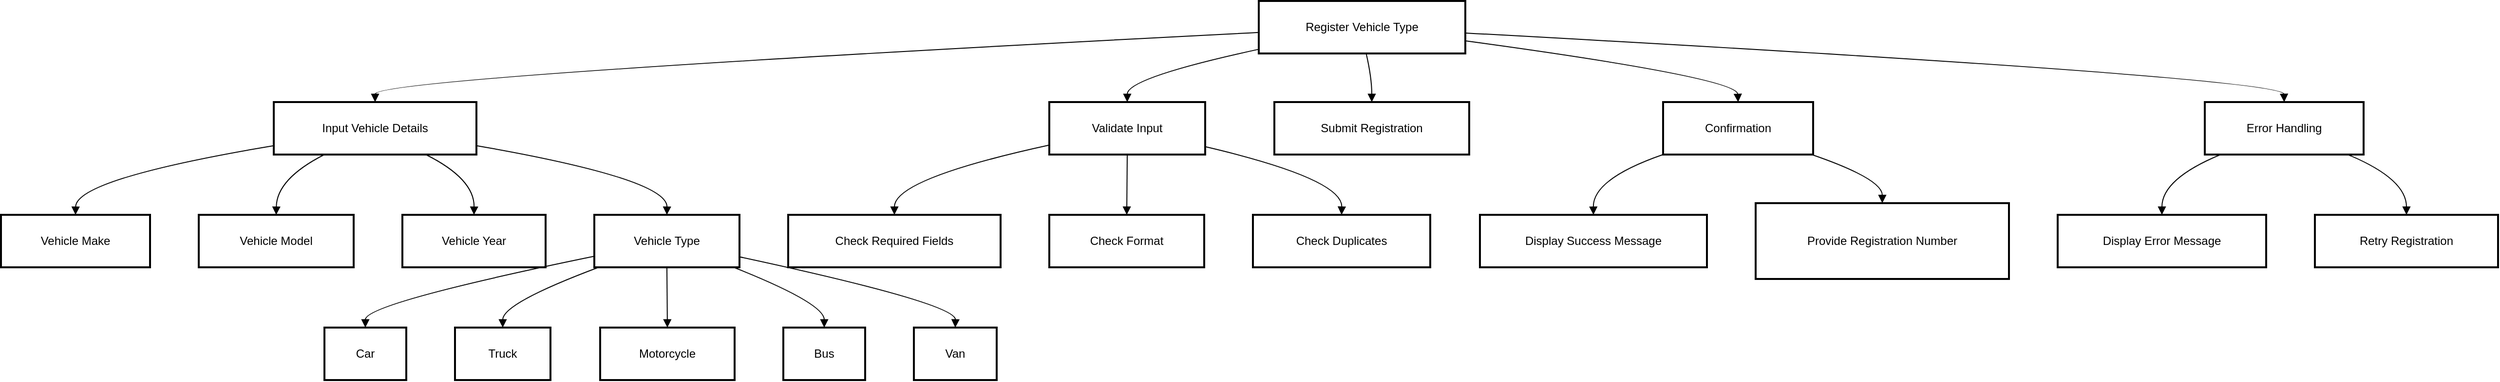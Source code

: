 <mxfile version="26.2.12">
  <diagram name="Página-1" id="f3qLATBkcaTukcZaTDRv">
    <mxGraphModel>
      <root>
        <mxCell id="0" />
        <mxCell id="1" parent="0" />
        <mxCell id="2" value="Register Vehicle Type" style="whiteSpace=wrap;strokeWidth=2;" vertex="1" parent="1">
          <mxGeometry x="1299" y="8" width="212" height="54" as="geometry" />
        </mxCell>
        <mxCell id="3" value="Input Vehicle Details" style="whiteSpace=wrap;strokeWidth=2;" vertex="1" parent="1">
          <mxGeometry x="288" y="112" width="208" height="54" as="geometry" />
        </mxCell>
        <mxCell id="4" value="Vehicle Make" style="whiteSpace=wrap;strokeWidth=2;" vertex="1" parent="1">
          <mxGeometry x="8" y="228" width="153" height="54" as="geometry" />
        </mxCell>
        <mxCell id="5" value="Vehicle Model" style="whiteSpace=wrap;strokeWidth=2;" vertex="1" parent="1">
          <mxGeometry x="211" y="228" width="159" height="54" as="geometry" />
        </mxCell>
        <mxCell id="6" value="Vehicle Year" style="whiteSpace=wrap;strokeWidth=2;" vertex="1" parent="1">
          <mxGeometry x="420" y="228" width="147" height="54" as="geometry" />
        </mxCell>
        <mxCell id="7" value="Vehicle Type" style="whiteSpace=wrap;strokeWidth=2;" vertex="1" parent="1">
          <mxGeometry x="617" y="228" width="149" height="54" as="geometry" />
        </mxCell>
        <mxCell id="8" value="Car" style="whiteSpace=wrap;strokeWidth=2;" vertex="1" parent="1">
          <mxGeometry x="340" y="344" width="84" height="54" as="geometry" />
        </mxCell>
        <mxCell id="9" value="Truck" style="whiteSpace=wrap;strokeWidth=2;" vertex="1" parent="1">
          <mxGeometry x="474" y="344" width="98" height="54" as="geometry" />
        </mxCell>
        <mxCell id="10" value="Motorcycle" style="whiteSpace=wrap;strokeWidth=2;" vertex="1" parent="1">
          <mxGeometry x="623" y="344" width="138" height="54" as="geometry" />
        </mxCell>
        <mxCell id="11" value="Bus" style="whiteSpace=wrap;strokeWidth=2;" vertex="1" parent="1">
          <mxGeometry x="811" y="344" width="84" height="54" as="geometry" />
        </mxCell>
        <mxCell id="12" value="Van" style="whiteSpace=wrap;strokeWidth=2;" vertex="1" parent="1">
          <mxGeometry x="945" y="344" width="85" height="54" as="geometry" />
        </mxCell>
        <mxCell id="13" value="Validate Input" style="whiteSpace=wrap;strokeWidth=2;" vertex="1" parent="1">
          <mxGeometry x="1084" y="112" width="160" height="54" as="geometry" />
        </mxCell>
        <mxCell id="14" value="Check Required Fields" style="whiteSpace=wrap;strokeWidth=2;" vertex="1" parent="1">
          <mxGeometry x="816" y="228" width="218" height="54" as="geometry" />
        </mxCell>
        <mxCell id="15" value="Check Format" style="whiteSpace=wrap;strokeWidth=2;" vertex="1" parent="1">
          <mxGeometry x="1084" y="228" width="159" height="54" as="geometry" />
        </mxCell>
        <mxCell id="16" value="Check Duplicates" style="whiteSpace=wrap;strokeWidth=2;" vertex="1" parent="1">
          <mxGeometry x="1293" y="228" width="182" height="54" as="geometry" />
        </mxCell>
        <mxCell id="17" value="Submit Registration" style="whiteSpace=wrap;strokeWidth=2;" vertex="1" parent="1">
          <mxGeometry x="1315" y="112" width="200" height="54" as="geometry" />
        </mxCell>
        <mxCell id="18" value="Confirmation" style="whiteSpace=wrap;strokeWidth=2;" vertex="1" parent="1">
          <mxGeometry x="1714" y="112" width="154" height="54" as="geometry" />
        </mxCell>
        <mxCell id="19" value="Display Success Message" style="whiteSpace=wrap;strokeWidth=2;" vertex="1" parent="1">
          <mxGeometry x="1526" y="228" width="233" height="54" as="geometry" />
        </mxCell>
        <mxCell id="20" value="Provide Registration Number" style="whiteSpace=wrap;strokeWidth=2;" vertex="1" parent="1">
          <mxGeometry x="1809" y="216" width="260" height="78" as="geometry" />
        </mxCell>
        <mxCell id="21" value="Error Handling" style="whiteSpace=wrap;strokeWidth=2;" vertex="1" parent="1">
          <mxGeometry x="2270" y="112" width="163" height="54" as="geometry" />
        </mxCell>
        <mxCell id="22" value="Display Error Message" style="whiteSpace=wrap;strokeWidth=2;" vertex="1" parent="1">
          <mxGeometry x="2119" y="228" width="214" height="54" as="geometry" />
        </mxCell>
        <mxCell id="23" value="Retry Registration" style="whiteSpace=wrap;strokeWidth=2;" vertex="1" parent="1">
          <mxGeometry x="2383" y="228" width="188" height="54" as="geometry" />
        </mxCell>
        <mxCell id="24" value="" style="curved=1;startArrow=none;endArrow=block;exitX=0;exitY=0.6;entryX=0.5;entryY=0;" edge="1" parent="1" source="2" target="3">
          <mxGeometry relative="1" as="geometry">
            <Array as="points">
              <mxPoint x="392" y="87" />
            </Array>
          </mxGeometry>
        </mxCell>
        <mxCell id="25" value="" style="curved=1;startArrow=none;endArrow=block;exitX=0;exitY=0.83;entryX=0.5;entryY=0;" edge="1" parent="1" source="3" target="4">
          <mxGeometry relative="1" as="geometry">
            <Array as="points">
              <mxPoint x="85" y="191" />
            </Array>
          </mxGeometry>
        </mxCell>
        <mxCell id="26" value="" style="curved=1;startArrow=none;endArrow=block;exitX=0.25;exitY=1;entryX=0.5;entryY=0;" edge="1" parent="1" source="3" target="5">
          <mxGeometry relative="1" as="geometry">
            <Array as="points">
              <mxPoint x="291" y="191" />
            </Array>
          </mxGeometry>
        </mxCell>
        <mxCell id="27" value="" style="curved=1;startArrow=none;endArrow=block;exitX=0.75;exitY=1;entryX=0.5;entryY=0;" edge="1" parent="1" source="3" target="6">
          <mxGeometry relative="1" as="geometry">
            <Array as="points">
              <mxPoint x="494" y="191" />
            </Array>
          </mxGeometry>
        </mxCell>
        <mxCell id="28" value="" style="curved=1;startArrow=none;endArrow=block;exitX=1;exitY=0.83;entryX=0.5;entryY=0;" edge="1" parent="1" source="3" target="7">
          <mxGeometry relative="1" as="geometry">
            <Array as="points">
              <mxPoint x="692" y="191" />
            </Array>
          </mxGeometry>
        </mxCell>
        <mxCell id="29" value="" style="curved=1;startArrow=none;endArrow=block;exitX=0;exitY=0.79;entryX=0.5;entryY=0;" edge="1" parent="1" source="7" target="8">
          <mxGeometry relative="1" as="geometry">
            <Array as="points">
              <mxPoint x="382" y="319" />
            </Array>
          </mxGeometry>
        </mxCell>
        <mxCell id="30" value="" style="curved=1;startArrow=none;endArrow=block;exitX=0.03;exitY=1;entryX=0.5;entryY=0;" edge="1" parent="1" source="7" target="9">
          <mxGeometry relative="1" as="geometry">
            <Array as="points">
              <mxPoint x="523" y="319" />
            </Array>
          </mxGeometry>
        </mxCell>
        <mxCell id="31" value="" style="curved=1;startArrow=none;endArrow=block;exitX=0.5;exitY=1;entryX=0.5;entryY=0;" edge="1" parent="1" source="7" target="10">
          <mxGeometry relative="1" as="geometry">
            <Array as="points" />
          </mxGeometry>
        </mxCell>
        <mxCell id="32" value="" style="curved=1;startArrow=none;endArrow=block;exitX=0.96;exitY=1;entryX=0.5;entryY=0;" edge="1" parent="1" source="7" target="11">
          <mxGeometry relative="1" as="geometry">
            <Array as="points">
              <mxPoint x="853" y="319" />
            </Array>
          </mxGeometry>
        </mxCell>
        <mxCell id="33" value="" style="curved=1;startArrow=none;endArrow=block;exitX=1;exitY=0.8;entryX=0.5;entryY=0;" edge="1" parent="1" source="7" target="12">
          <mxGeometry relative="1" as="geometry">
            <Array as="points">
              <mxPoint x="988" y="319" />
            </Array>
          </mxGeometry>
        </mxCell>
        <mxCell id="34" value="" style="curved=1;startArrow=none;endArrow=block;exitX=0;exitY=0.92;entryX=0.5;entryY=0;" edge="1" parent="1" source="2" target="13">
          <mxGeometry relative="1" as="geometry">
            <Array as="points">
              <mxPoint x="1164" y="87" />
            </Array>
          </mxGeometry>
        </mxCell>
        <mxCell id="35" value="" style="curved=1;startArrow=none;endArrow=block;exitX=0;exitY=0.82;entryX=0.5;entryY=0;" edge="1" parent="1" source="13" target="14">
          <mxGeometry relative="1" as="geometry">
            <Array as="points">
              <mxPoint x="925" y="191" />
            </Array>
          </mxGeometry>
        </mxCell>
        <mxCell id="36" value="" style="curved=1;startArrow=none;endArrow=block;exitX=0.5;exitY=1;entryX=0.5;entryY=0;" edge="1" parent="1" source="13" target="15">
          <mxGeometry relative="1" as="geometry">
            <Array as="points" />
          </mxGeometry>
        </mxCell>
        <mxCell id="37" value="" style="curved=1;startArrow=none;endArrow=block;exitX=1;exitY=0.85;entryX=0.5;entryY=0;" edge="1" parent="1" source="13" target="16">
          <mxGeometry relative="1" as="geometry">
            <Array as="points">
              <mxPoint x="1385" y="191" />
            </Array>
          </mxGeometry>
        </mxCell>
        <mxCell id="38" value="" style="curved=1;startArrow=none;endArrow=block;exitX=0.52;exitY=1;entryX=0.5;entryY=0;" edge="1" parent="1" source="2" target="17">
          <mxGeometry relative="1" as="geometry">
            <Array as="points">
              <mxPoint x="1415" y="87" />
            </Array>
          </mxGeometry>
        </mxCell>
        <mxCell id="39" value="" style="curved=1;startArrow=none;endArrow=block;exitX=1;exitY=0.76;entryX=0.5;entryY=0;" edge="1" parent="1" source="2" target="18">
          <mxGeometry relative="1" as="geometry">
            <Array as="points">
              <mxPoint x="1790" y="87" />
            </Array>
          </mxGeometry>
        </mxCell>
        <mxCell id="40" value="" style="curved=1;startArrow=none;endArrow=block;exitX=0;exitY=1;entryX=0.5;entryY=0;" edge="1" parent="1" source="18" target="19">
          <mxGeometry relative="1" as="geometry">
            <Array as="points">
              <mxPoint x="1642" y="191" />
            </Array>
          </mxGeometry>
        </mxCell>
        <mxCell id="41" value="" style="curved=1;startArrow=none;endArrow=block;exitX=0.99;exitY=1;entryX=0.5;entryY=0;" edge="1" parent="1" source="18" target="20">
          <mxGeometry relative="1" as="geometry">
            <Array as="points">
              <mxPoint x="1939" y="191" />
            </Array>
          </mxGeometry>
        </mxCell>
        <mxCell id="42" value="" style="curved=1;startArrow=none;endArrow=block;exitX=1;exitY=0.61;entryX=0.5;entryY=0;" edge="1" parent="1" source="2" target="21">
          <mxGeometry relative="1" as="geometry">
            <Array as="points">
              <mxPoint x="2351" y="87" />
            </Array>
          </mxGeometry>
        </mxCell>
        <mxCell id="43" value="" style="curved=1;startArrow=none;endArrow=block;exitX=0.1;exitY=1;entryX=0.5;entryY=0;" edge="1" parent="1" source="21" target="22">
          <mxGeometry relative="1" as="geometry">
            <Array as="points">
              <mxPoint x="2226" y="191" />
            </Array>
          </mxGeometry>
        </mxCell>
        <mxCell id="44" value="" style="curved=1;startArrow=none;endArrow=block;exitX=0.9;exitY=1;entryX=0.5;entryY=0;" edge="1" parent="1" source="21" target="23">
          <mxGeometry relative="1" as="geometry">
            <Array as="points">
              <mxPoint x="2477" y="191" />
            </Array>
          </mxGeometry>
        </mxCell>
      </root>
    </mxGraphModel>
  </diagram>
</mxfile>
